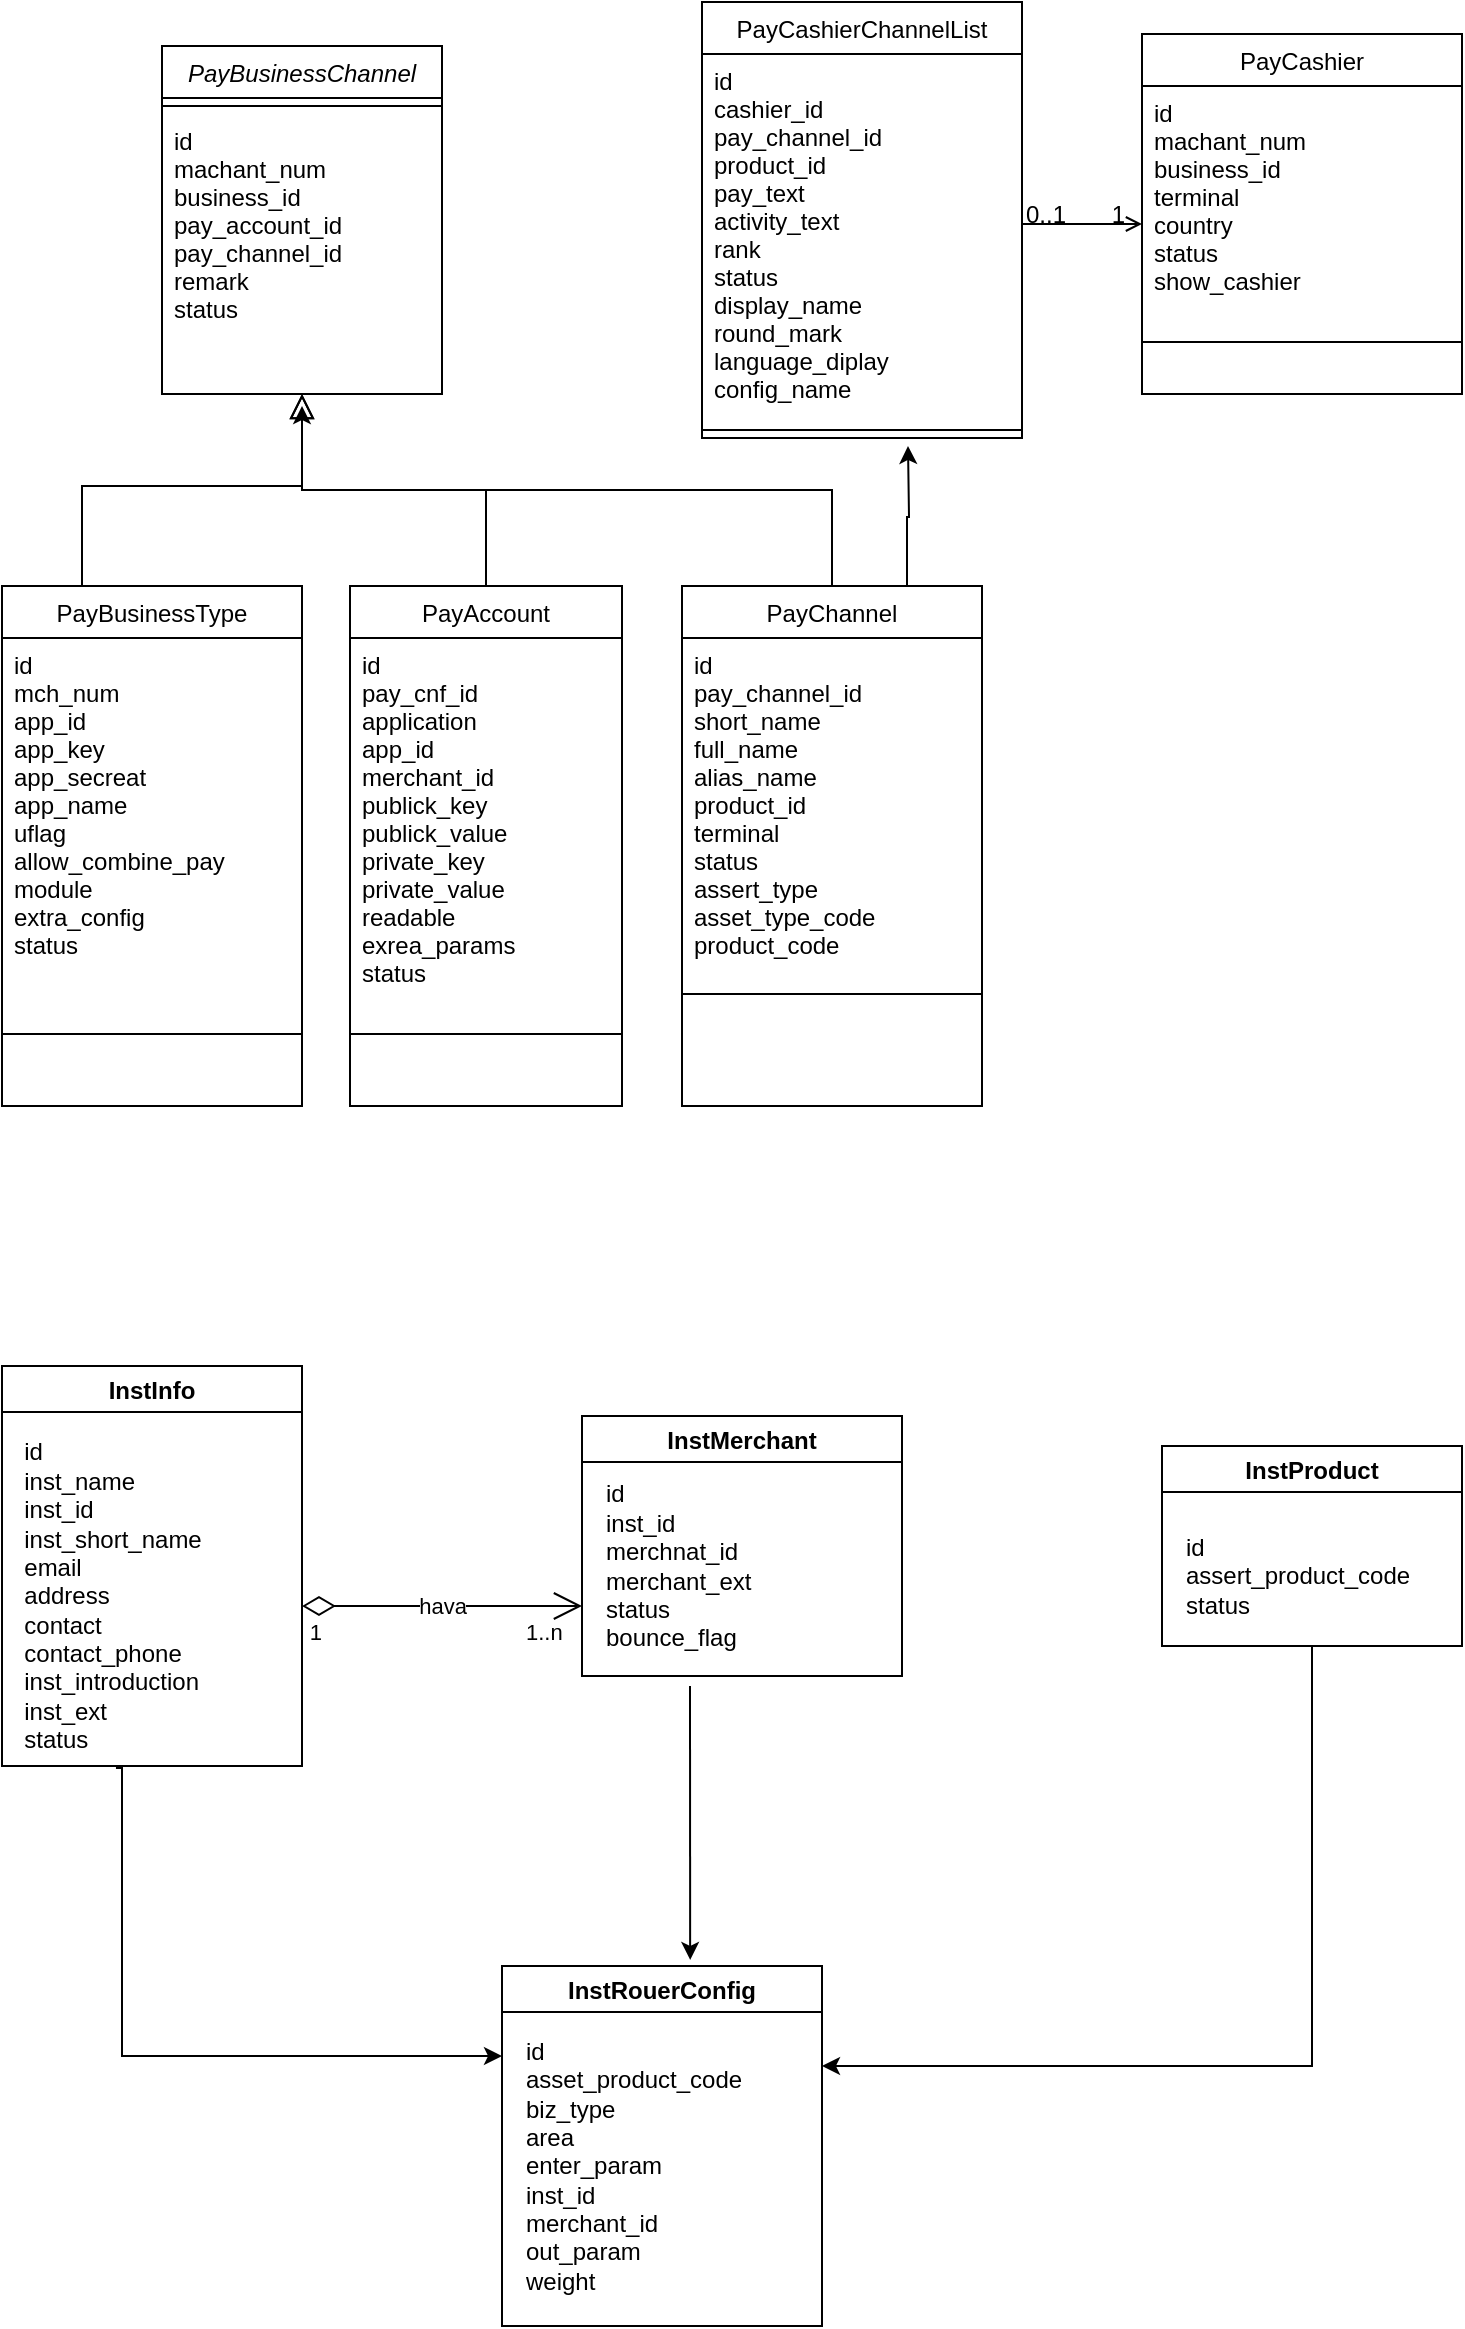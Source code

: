 <mxfile version="20.2.8" type="github">
  <diagram id="C5RBs43oDa-KdzZeNtuy" name="Page-1">
    <mxGraphModel dx="946" dy="614" grid="1" gridSize="10" guides="1" tooltips="1" connect="1" arrows="1" fold="1" page="1" pageScale="1" pageWidth="827" pageHeight="1169" math="0" shadow="0">
      <root>
        <mxCell id="WIyWlLk6GJQsqaUBKTNV-0" />
        <mxCell id="WIyWlLk6GJQsqaUBKTNV-1" parent="WIyWlLk6GJQsqaUBKTNV-0" />
        <mxCell id="zkfFHV4jXpPFQw0GAbJ--0" value="PayBusinessChannel" style="swimlane;fontStyle=2;align=center;verticalAlign=top;childLayout=stackLayout;horizontal=1;startSize=26;horizontalStack=0;resizeParent=1;resizeLast=0;collapsible=1;marginBottom=0;rounded=0;shadow=0;strokeWidth=1;" parent="WIyWlLk6GJQsqaUBKTNV-1" vertex="1">
          <mxGeometry x="140" y="90" width="140" height="174" as="geometry">
            <mxRectangle x="230" y="140" width="160" height="26" as="alternateBounds" />
          </mxGeometry>
        </mxCell>
        <mxCell id="zkfFHV4jXpPFQw0GAbJ--4" value="" style="line;html=1;strokeWidth=1;align=left;verticalAlign=middle;spacingTop=-1;spacingLeft=3;spacingRight=3;rotatable=0;labelPosition=right;points=[];portConstraint=eastwest;" parent="zkfFHV4jXpPFQw0GAbJ--0" vertex="1">
          <mxGeometry y="26" width="140" height="8" as="geometry" />
        </mxCell>
        <mxCell id="zkfFHV4jXpPFQw0GAbJ--5" value="id&#xa;machant_num&#xa;business_id&#xa;pay_account_id&#xa;pay_channel_id&#xa;remark&#xa;status" style="text;align=left;verticalAlign=top;spacingLeft=4;spacingRight=4;overflow=hidden;rotatable=0;points=[[0,0.5],[1,0.5]];portConstraint=eastwest;" parent="zkfFHV4jXpPFQw0GAbJ--0" vertex="1">
          <mxGeometry y="34" width="140" height="116" as="geometry" />
        </mxCell>
        <mxCell id="SVHCrLaq6vuq44gtuUZX-13" style="edgeStyle=orthogonalEdgeStyle;rounded=0;orthogonalLoop=1;jettySize=auto;html=1;exitX=0.75;exitY=0;exitDx=0;exitDy=0;" edge="1" parent="WIyWlLk6GJQsqaUBKTNV-1" source="zkfFHV4jXpPFQw0GAbJ--6">
          <mxGeometry relative="1" as="geometry">
            <mxPoint x="513" y="290" as="targetPoint" />
          </mxGeometry>
        </mxCell>
        <mxCell id="zkfFHV4jXpPFQw0GAbJ--6" value="PayChannel" style="swimlane;fontStyle=0;align=center;verticalAlign=top;childLayout=stackLayout;horizontal=1;startSize=26;horizontalStack=0;resizeParent=1;resizeLast=0;collapsible=1;marginBottom=0;rounded=0;shadow=0;strokeWidth=1;" parent="WIyWlLk6GJQsqaUBKTNV-1" vertex="1">
          <mxGeometry x="400" y="360" width="150" height="260" as="geometry">
            <mxRectangle x="130" y="380" width="160" height="26" as="alternateBounds" />
          </mxGeometry>
        </mxCell>
        <mxCell id="zkfFHV4jXpPFQw0GAbJ--7" value="id&#xa;pay_channel_id&#xa;short_name&#xa;full_name&#xa;alias_name&#xa;product_id&#xa;terminal&#xa;status&#xa;assert_type&#xa;asset_type_code&#xa;product_code&#xa;" style="text;align=left;verticalAlign=top;spacingLeft=4;spacingRight=4;overflow=hidden;rotatable=0;points=[[0,0.5],[1,0.5]];portConstraint=eastwest;" parent="zkfFHV4jXpPFQw0GAbJ--6" vertex="1">
          <mxGeometry y="26" width="150" height="174" as="geometry" />
        </mxCell>
        <mxCell id="zkfFHV4jXpPFQw0GAbJ--9" value="" style="line;html=1;strokeWidth=1;align=left;verticalAlign=middle;spacingTop=-1;spacingLeft=3;spacingRight=3;rotatable=0;labelPosition=right;points=[];portConstraint=eastwest;" parent="zkfFHV4jXpPFQw0GAbJ--6" vertex="1">
          <mxGeometry y="200" width="150" height="8" as="geometry" />
        </mxCell>
        <mxCell id="zkfFHV4jXpPFQw0GAbJ--12" value="" style="endArrow=block;endSize=10;endFill=0;shadow=0;strokeWidth=1;rounded=0;edgeStyle=elbowEdgeStyle;elbow=vertical;" parent="WIyWlLk6GJQsqaUBKTNV-1" source="zkfFHV4jXpPFQw0GAbJ--6" target="zkfFHV4jXpPFQw0GAbJ--0" edge="1">
          <mxGeometry width="160" relative="1" as="geometry">
            <mxPoint x="200" y="203" as="sourcePoint" />
            <mxPoint x="200" y="203" as="targetPoint" />
          </mxGeometry>
        </mxCell>
        <mxCell id="zkfFHV4jXpPFQw0GAbJ--13" value="PayAccount" style="swimlane;fontStyle=0;align=center;verticalAlign=top;childLayout=stackLayout;horizontal=1;startSize=26;horizontalStack=0;resizeParent=1;resizeLast=0;collapsible=1;marginBottom=0;rounded=0;shadow=0;strokeWidth=1;" parent="WIyWlLk6GJQsqaUBKTNV-1" vertex="1">
          <mxGeometry x="234" y="360" width="136" height="260" as="geometry">
            <mxRectangle x="340" y="380" width="170" height="26" as="alternateBounds" />
          </mxGeometry>
        </mxCell>
        <mxCell id="zkfFHV4jXpPFQw0GAbJ--14" value="id&#xa;pay_cnf_id&#xa;application&#xa;app_id&#xa;merchant_id&#xa;publick_key&#xa;publick_value&#xa;private_key&#xa;private_value&#xa;readable&#xa;exrea_params&#xa;status&#xa;" style="text;align=left;verticalAlign=top;spacingLeft=4;spacingRight=4;overflow=hidden;rotatable=0;points=[[0,0.5],[1,0.5]];portConstraint=eastwest;" parent="zkfFHV4jXpPFQw0GAbJ--13" vertex="1">
          <mxGeometry y="26" width="136" height="194" as="geometry" />
        </mxCell>
        <mxCell id="zkfFHV4jXpPFQw0GAbJ--15" value="" style="line;html=1;strokeWidth=1;align=left;verticalAlign=middle;spacingTop=-1;spacingLeft=3;spacingRight=3;rotatable=0;labelPosition=right;points=[];portConstraint=eastwest;" parent="zkfFHV4jXpPFQw0GAbJ--13" vertex="1">
          <mxGeometry y="220" width="136" height="8" as="geometry" />
        </mxCell>
        <mxCell id="zkfFHV4jXpPFQw0GAbJ--16" value="" style="endArrow=block;endSize=10;endFill=0;shadow=0;strokeWidth=1;rounded=0;edgeStyle=elbowEdgeStyle;elbow=vertical;" parent="WIyWlLk6GJQsqaUBKTNV-1" source="zkfFHV4jXpPFQw0GAbJ--13" target="zkfFHV4jXpPFQw0GAbJ--0" edge="1">
          <mxGeometry width="160" relative="1" as="geometry">
            <mxPoint x="210" y="373" as="sourcePoint" />
            <mxPoint x="310" y="271" as="targetPoint" />
          </mxGeometry>
        </mxCell>
        <mxCell id="zkfFHV4jXpPFQw0GAbJ--17" value="PayCashier" style="swimlane;fontStyle=0;align=center;verticalAlign=top;childLayout=stackLayout;horizontal=1;startSize=26;horizontalStack=0;resizeParent=1;resizeLast=0;collapsible=1;marginBottom=0;rounded=0;shadow=0;strokeWidth=1;" parent="WIyWlLk6GJQsqaUBKTNV-1" vertex="1">
          <mxGeometry x="630" y="84" width="160" height="180" as="geometry">
            <mxRectangle x="550" y="140" width="160" height="26" as="alternateBounds" />
          </mxGeometry>
        </mxCell>
        <mxCell id="zkfFHV4jXpPFQw0GAbJ--18" value="id&#xa;machant_num&#xa;business_id&#xa;terminal&#xa;country&#xa;status&#xa;show_cashier&#xa;" style="text;align=left;verticalAlign=top;spacingLeft=4;spacingRight=4;overflow=hidden;rotatable=0;points=[[0,0.5],[1,0.5]];portConstraint=eastwest;" parent="zkfFHV4jXpPFQw0GAbJ--17" vertex="1">
          <mxGeometry y="26" width="160" height="124" as="geometry" />
        </mxCell>
        <mxCell id="zkfFHV4jXpPFQw0GAbJ--23" value="" style="line;html=1;strokeWidth=1;align=left;verticalAlign=middle;spacingTop=-1;spacingLeft=3;spacingRight=3;rotatable=0;labelPosition=right;points=[];portConstraint=eastwest;" parent="zkfFHV4jXpPFQw0GAbJ--17" vertex="1">
          <mxGeometry y="150" width="160" height="8" as="geometry" />
        </mxCell>
        <mxCell id="zkfFHV4jXpPFQw0GAbJ--26" value="" style="endArrow=open;shadow=0;strokeWidth=1;rounded=0;endFill=1;edgeStyle=elbowEdgeStyle;elbow=vertical;" parent="WIyWlLk6GJQsqaUBKTNV-1" source="SVHCrLaq6vuq44gtuUZX-8" target="zkfFHV4jXpPFQw0GAbJ--17" edge="1">
          <mxGeometry x="0.5" y="41" relative="1" as="geometry">
            <mxPoint x="380" y="192" as="sourcePoint" />
            <mxPoint x="540" y="192" as="targetPoint" />
            <mxPoint x="-40" y="32" as="offset" />
          </mxGeometry>
        </mxCell>
        <mxCell id="zkfFHV4jXpPFQw0GAbJ--27" value="0..1" style="resizable=0;align=left;verticalAlign=bottom;labelBackgroundColor=none;fontSize=12;" parent="zkfFHV4jXpPFQw0GAbJ--26" connectable="0" vertex="1">
          <mxGeometry x="-1" relative="1" as="geometry">
            <mxPoint y="4" as="offset" />
          </mxGeometry>
        </mxCell>
        <mxCell id="zkfFHV4jXpPFQw0GAbJ--28" value="1" style="resizable=0;align=right;verticalAlign=bottom;labelBackgroundColor=none;fontSize=12;" parent="zkfFHV4jXpPFQw0GAbJ--26" connectable="0" vertex="1">
          <mxGeometry x="1" relative="1" as="geometry">
            <mxPoint x="-7" y="4" as="offset" />
          </mxGeometry>
        </mxCell>
        <mxCell id="SVHCrLaq6vuq44gtuUZX-11" style="edgeStyle=orthogonalEdgeStyle;rounded=0;orthogonalLoop=1;jettySize=auto;html=1;exitX=0.25;exitY=0;exitDx=0;exitDy=0;" edge="1" parent="WIyWlLk6GJQsqaUBKTNV-1" source="SVHCrLaq6vuq44gtuUZX-0">
          <mxGeometry relative="1" as="geometry">
            <mxPoint x="210" y="270" as="targetPoint" />
            <Array as="points">
              <mxPoint x="100" y="360" />
              <mxPoint x="100" y="310" />
              <mxPoint x="210" y="310" />
            </Array>
          </mxGeometry>
        </mxCell>
        <mxCell id="SVHCrLaq6vuq44gtuUZX-0" value="PayBusinessType" style="swimlane;fontStyle=0;align=center;verticalAlign=top;childLayout=stackLayout;horizontal=1;startSize=26;horizontalStack=0;resizeParent=1;resizeLast=0;collapsible=1;marginBottom=0;rounded=0;shadow=0;strokeWidth=1;" vertex="1" parent="WIyWlLk6GJQsqaUBKTNV-1">
          <mxGeometry x="60" y="360" width="150" height="260" as="geometry">
            <mxRectangle x="340" y="380" width="170" height="26" as="alternateBounds" />
          </mxGeometry>
        </mxCell>
        <mxCell id="SVHCrLaq6vuq44gtuUZX-1" value="id&#xa;mch_num&#xa;app_id&#xa;app_key&#xa;app_secreat&#xa;app_name&#xa;uflag&#xa;allow_combine_pay&#xa;module&#xa;extra_config&#xa;status&#xa;&#xa;" style="text;align=left;verticalAlign=top;spacingLeft=4;spacingRight=4;overflow=hidden;rotatable=0;points=[[0,0.5],[1,0.5]];portConstraint=eastwest;" vertex="1" parent="SVHCrLaq6vuq44gtuUZX-0">
          <mxGeometry y="26" width="150" height="194" as="geometry" />
        </mxCell>
        <mxCell id="SVHCrLaq6vuq44gtuUZX-2" value="" style="line;html=1;strokeWidth=1;align=left;verticalAlign=middle;spacingTop=-1;spacingLeft=3;spacingRight=3;rotatable=0;labelPosition=right;points=[];portConstraint=eastwest;" vertex="1" parent="SVHCrLaq6vuq44gtuUZX-0">
          <mxGeometry y="220" width="150" height="8" as="geometry" />
        </mxCell>
        <mxCell id="SVHCrLaq6vuq44gtuUZX-7" value="PayCashierChannelList" style="swimlane;fontStyle=0;align=center;verticalAlign=top;childLayout=stackLayout;horizontal=1;startSize=26;horizontalStack=0;resizeParent=1;resizeLast=0;collapsible=1;marginBottom=0;rounded=0;shadow=0;strokeWidth=1;" vertex="1" parent="WIyWlLk6GJQsqaUBKTNV-1">
          <mxGeometry x="410" y="68" width="160" height="218" as="geometry">
            <mxRectangle x="550" y="140" width="160" height="26" as="alternateBounds" />
          </mxGeometry>
        </mxCell>
        <mxCell id="SVHCrLaq6vuq44gtuUZX-8" value="id&#xa;cashier_id&#xa;pay_channel_id&#xa;product_id&#xa;pay_text&#xa;activity_text&#xa;rank&#xa;status&#xa;display_name&#xa;round_mark&#xa;language_diplay&#xa;config_name&#xa;" style="text;align=left;verticalAlign=top;spacingLeft=4;spacingRight=4;overflow=hidden;rotatable=0;points=[[0,0.5],[1,0.5]];portConstraint=eastwest;" vertex="1" parent="SVHCrLaq6vuq44gtuUZX-7">
          <mxGeometry y="26" width="160" height="184" as="geometry" />
        </mxCell>
        <mxCell id="SVHCrLaq6vuq44gtuUZX-9" value="" style="line;html=1;strokeWidth=1;align=left;verticalAlign=middle;spacingTop=-1;spacingLeft=3;spacingRight=3;rotatable=0;labelPosition=right;points=[];portConstraint=eastwest;" vertex="1" parent="SVHCrLaq6vuq44gtuUZX-7">
          <mxGeometry y="210" width="160" height="8" as="geometry" />
        </mxCell>
        <mxCell id="SVHCrLaq6vuq44gtuUZX-14" value="InstInfo" style="swimlane;" vertex="1" parent="WIyWlLk6GJQsqaUBKTNV-1">
          <mxGeometry x="60" y="750" width="150" height="200" as="geometry" />
        </mxCell>
        <mxCell id="SVHCrLaq6vuq44gtuUZX-16" value="&lt;div style=&quot;text-align: left;&quot;&gt;&lt;span style=&quot;background-color: initial;&quot;&gt;id&lt;/span&gt;&lt;/div&gt;&lt;div style=&quot;text-align: left;&quot;&gt;&lt;span style=&quot;background-color: initial;&quot;&gt;inst_name&lt;/span&gt;&lt;/div&gt;&lt;div style=&quot;text-align: left;&quot;&gt;&lt;span style=&quot;background-color: initial;&quot;&gt;inst_id&lt;/span&gt;&lt;/div&gt;&lt;div style=&quot;text-align: left;&quot;&gt;&lt;span style=&quot;background-color: initial;&quot;&gt;inst_short_name&lt;/span&gt;&lt;/div&gt;&lt;div style=&quot;text-align: left;&quot;&gt;&lt;span style=&quot;background-color: initial;&quot;&gt;email&lt;/span&gt;&lt;/div&gt;&lt;div style=&quot;text-align: left;&quot;&gt;&lt;span style=&quot;background-color: initial;&quot;&gt;address&lt;/span&gt;&lt;/div&gt;&lt;div style=&quot;text-align: left;&quot;&gt;&lt;span style=&quot;background-color: initial;&quot;&gt;contact&lt;br&gt;contact_phone&lt;/span&gt;&lt;/div&gt;&lt;div style=&quot;text-align: left;&quot;&gt;inst_introduction&lt;/div&gt;&lt;div style=&quot;text-align: left;&quot;&gt;inst_ext&lt;/div&gt;&lt;div style=&quot;text-align: left;&quot;&gt;status&lt;/div&gt;" style="text;html=1;align=center;verticalAlign=middle;resizable=0;points=[];autosize=1;strokeColor=none;fillColor=none;" vertex="1" parent="SVHCrLaq6vuq44gtuUZX-14">
          <mxGeometry y="30" width="110" height="170" as="geometry" />
        </mxCell>
        <mxCell id="SVHCrLaq6vuq44gtuUZX-17" value="InstMerchant" style="swimlane;" vertex="1" parent="WIyWlLk6GJQsqaUBKTNV-1">
          <mxGeometry x="350" y="775" width="160" height="130" as="geometry" />
        </mxCell>
        <mxCell id="SVHCrLaq6vuq44gtuUZX-18" value="id&lt;br&gt;inst_id&lt;br&gt;merchnat_id&lt;br&gt;merchant_ext&lt;br&gt;status&lt;br&gt;bounce_flag" style="text;html=1;strokeColor=none;fillColor=none;align=left;verticalAlign=middle;whiteSpace=wrap;rounded=0;" vertex="1" parent="SVHCrLaq6vuq44gtuUZX-17">
          <mxGeometry x="10" y="30" width="120" height="90" as="geometry" />
        </mxCell>
        <mxCell id="SVHCrLaq6vuq44gtuUZX-19" value="InstProduct" style="swimlane;" vertex="1" parent="WIyWlLk6GJQsqaUBKTNV-1">
          <mxGeometry x="640" y="790" width="150" height="100" as="geometry" />
        </mxCell>
        <mxCell id="SVHCrLaq6vuq44gtuUZX-20" value="id&lt;br&gt;assert_product_code&lt;br&gt;status" style="text;html=1;strokeColor=none;fillColor=none;align=left;verticalAlign=middle;whiteSpace=wrap;rounded=0;" vertex="1" parent="SVHCrLaq6vuq44gtuUZX-19">
          <mxGeometry x="10" y="40" width="80" height="50" as="geometry" />
        </mxCell>
        <mxCell id="SVHCrLaq6vuq44gtuUZX-23" value="InstRouerConfig" style="swimlane;" vertex="1" parent="WIyWlLk6GJQsqaUBKTNV-1">
          <mxGeometry x="310" y="1050" width="160" height="180" as="geometry" />
        </mxCell>
        <mxCell id="SVHCrLaq6vuq44gtuUZX-25" value="id&lt;br&gt;asset_product_code&lt;br&gt;biz_type&lt;br&gt;area&lt;br&gt;enter_param&lt;br&gt;inst_id&lt;br&gt;merchant_id&lt;br&gt;out_param&lt;br&gt;weight" style="text;html=1;align=left;verticalAlign=middle;resizable=0;points=[];autosize=1;strokeColor=none;fillColor=none;" vertex="1" parent="SVHCrLaq6vuq44gtuUZX-23">
          <mxGeometry x="10" y="30" width="130" height="140" as="geometry" />
        </mxCell>
        <mxCell id="SVHCrLaq6vuq44gtuUZX-35" value="hava" style="endArrow=open;html=1;endSize=12;startArrow=diamondThin;startSize=14;startFill=0;edgeStyle=orthogonalEdgeStyle;rounded=0;" edge="1" parent="WIyWlLk6GJQsqaUBKTNV-1">
          <mxGeometry relative="1" as="geometry">
            <mxPoint x="210" y="870" as="sourcePoint" />
            <mxPoint x="350" y="870" as="targetPoint" />
          </mxGeometry>
        </mxCell>
        <mxCell id="SVHCrLaq6vuq44gtuUZX-36" value="1..n" style="edgeLabel;resizable=0;html=1;align=left;verticalAlign=top;rotation=0;" connectable="0" vertex="1" parent="SVHCrLaq6vuq44gtuUZX-35">
          <mxGeometry x="-1" relative="1" as="geometry">
            <mxPoint x="110" as="offset" />
          </mxGeometry>
        </mxCell>
        <mxCell id="SVHCrLaq6vuq44gtuUZX-37" value="1" style="edgeLabel;resizable=0;html=1;align=right;verticalAlign=top;" connectable="0" vertex="1" parent="SVHCrLaq6vuq44gtuUZX-35">
          <mxGeometry x="1" relative="1" as="geometry">
            <mxPoint x="-130" as="offset" />
          </mxGeometry>
        </mxCell>
        <mxCell id="SVHCrLaq6vuq44gtuUZX-38" value="" style="edgeStyle=elbowEdgeStyle;elbow=horizontal;endArrow=classic;html=1;rounded=0;exitX=0.518;exitY=1.006;exitDx=0;exitDy=0;exitPerimeter=0;entryX=0;entryY=0.25;entryDx=0;entryDy=0;" edge="1" parent="WIyWlLk6GJQsqaUBKTNV-1" source="SVHCrLaq6vuq44gtuUZX-16" target="SVHCrLaq6vuq44gtuUZX-23">
          <mxGeometry width="50" height="50" relative="1" as="geometry">
            <mxPoint x="200" y="1000" as="sourcePoint" />
            <mxPoint x="250" y="950" as="targetPoint" />
            <Array as="points">
              <mxPoint x="120" y="1040" />
            </Array>
          </mxGeometry>
        </mxCell>
        <mxCell id="SVHCrLaq6vuq44gtuUZX-39" value="" style="edgeStyle=segmentEdgeStyle;endArrow=classic;html=1;rounded=0;entryX=0.588;entryY=-0.017;entryDx=0;entryDy=0;entryPerimeter=0;" edge="1" parent="WIyWlLk6GJQsqaUBKTNV-1" target="SVHCrLaq6vuq44gtuUZX-23">
          <mxGeometry width="50" height="50" relative="1" as="geometry">
            <mxPoint x="404" y="910" as="sourcePoint" />
            <mxPoint x="450" y="900" as="targetPoint" />
          </mxGeometry>
        </mxCell>
        <mxCell id="SVHCrLaq6vuq44gtuUZX-40" value="" style="edgeStyle=segmentEdgeStyle;endArrow=classic;html=1;rounded=0;exitX=0.5;exitY=1;exitDx=0;exitDy=0;" edge="1" parent="WIyWlLk6GJQsqaUBKTNV-1" source="SVHCrLaq6vuq44gtuUZX-19">
          <mxGeometry width="50" height="50" relative="1" as="geometry">
            <mxPoint x="400" y="950" as="sourcePoint" />
            <mxPoint x="470" y="1100" as="targetPoint" />
            <Array as="points">
              <mxPoint x="715" y="1100" />
            </Array>
          </mxGeometry>
        </mxCell>
      </root>
    </mxGraphModel>
  </diagram>
</mxfile>

